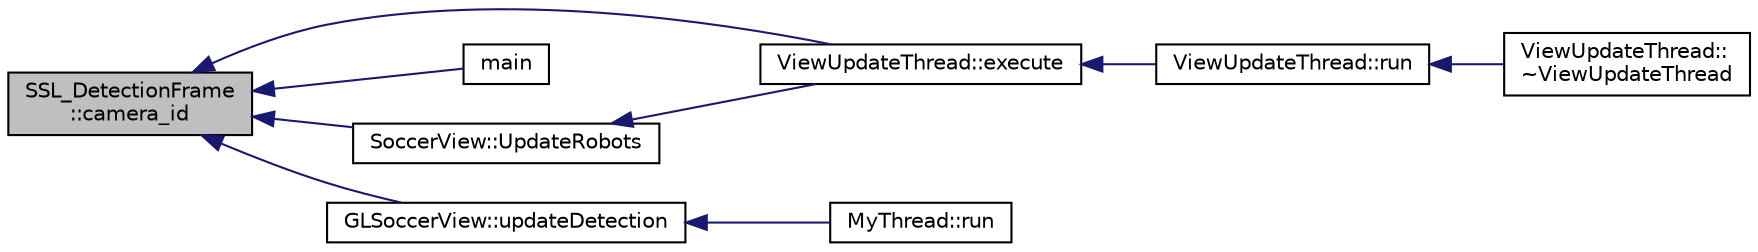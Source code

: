 digraph "SSL_DetectionFrame::camera_id"
{
 // INTERACTIVE_SVG=YES
  edge [fontname="Helvetica",fontsize="10",labelfontname="Helvetica",labelfontsize="10"];
  node [fontname="Helvetica",fontsize="10",shape=record];
  rankdir="LR";
  Node1 [label="SSL_DetectionFrame\l::camera_id",height=0.2,width=0.4,color="black", fillcolor="grey75", style="filled", fontcolor="black"];
  Node1 -> Node2 [dir="back",color="midnightblue",fontsize="10",style="solid",fontname="Helvetica"];
  Node2 [label="ViewUpdateThread::execute",height=0.2,width=0.4,color="black", fillcolor="white", style="filled",URL="$d8/db5/class_view_update_thread.html#a606f4d8b9f859fbb81c0bb1fda745f24"];
  Node2 -> Node3 [dir="back",color="midnightblue",fontsize="10",style="solid",fontname="Helvetica"];
  Node3 [label="ViewUpdateThread::run",height=0.2,width=0.4,color="black", fillcolor="white", style="filled",URL="$d8/db5/class_view_update_thread.html#a65149d2f3d7e9bc31fc7dbc4e57ff8fe"];
  Node3 -> Node4 [dir="back",color="midnightblue",fontsize="10",style="solid",fontname="Helvetica"];
  Node4 [label="ViewUpdateThread::\l~ViewUpdateThread",height=0.2,width=0.4,color="black", fillcolor="white", style="filled",URL="$d8/db5/class_view_update_thread.html#a5f58683f22999158962e267fcac842a2"];
  Node1 -> Node5 [dir="back",color="midnightblue",fontsize="10",style="solid",fontname="Helvetica"];
  Node5 [label="main",height=0.2,width=0.4,color="black", fillcolor="white", style="filled",URL="$d1/d53/ssl-vision_2src_2client_2main_8cpp.html#a0ddf1224851353fc92bfbff6f499fa97"];
  Node1 -> Node6 [dir="back",color="midnightblue",fontsize="10",style="solid",fontname="Helvetica"];
  Node6 [label="GLSoccerView::updateDetection",height=0.2,width=0.4,color="black", fillcolor="white", style="filled",URL="$da/d65/class_g_l_soccer_view.html#a10fb2c66bcda8a965dce36434bfe3a0a"];
  Node6 -> Node7 [dir="back",color="midnightblue",fontsize="10",style="solid",fontname="Helvetica"];
  Node7 [label="MyThread::run",height=0.2,width=0.4,color="black", fillcolor="white", style="filled",URL="$d3/d12/class_my_thread.html#a48f2e366e852087c53705f64e1ee65c2"];
  Node1 -> Node8 [dir="back",color="midnightblue",fontsize="10",style="solid",fontname="Helvetica"];
  Node8 [label="SoccerView::UpdateRobots",height=0.2,width=0.4,color="black", fillcolor="white", style="filled",URL="$dd/d21/class_soccer_view.html#a570bf699259a02f4eabb0f44eb3b39aa"];
  Node8 -> Node2 [dir="back",color="midnightblue",fontsize="10",style="solid",fontname="Helvetica"];
}
